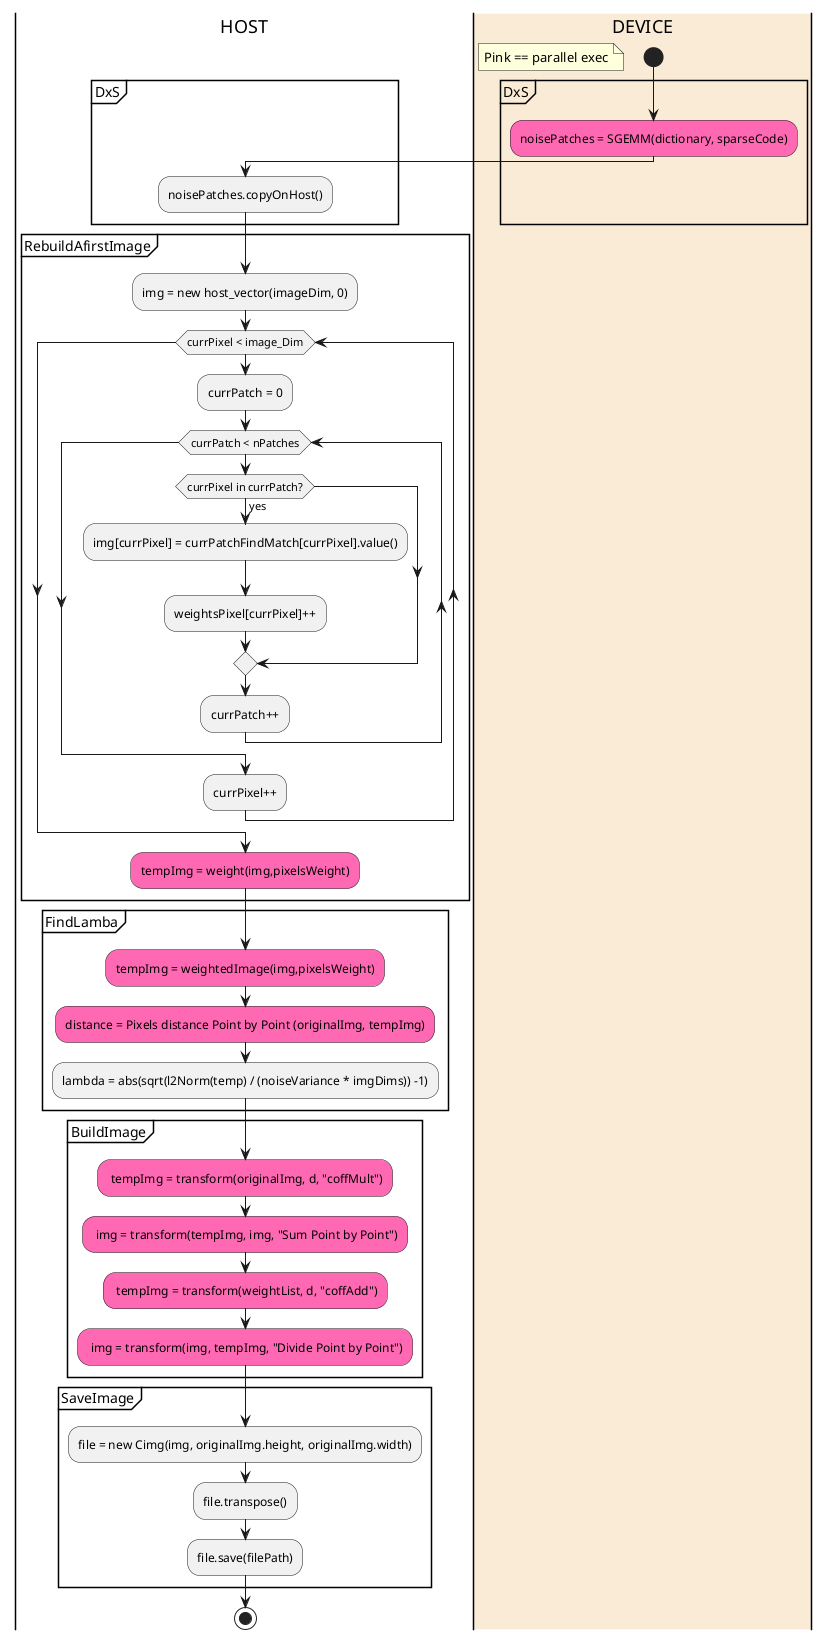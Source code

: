 @startuml BuildImageDenoisedDiagram
|HOST|
|#AntiqueWhite|DEVICE|
start
floating note: Pink == parallel exec
partition DxS {
    #HotPink:noisePatches = SGEMM(dictionary, sparseCode);
    |HOST|
    :noisePatches.copyOnHost();
}

partition RebuildAfirstImage {
    :img = new host_vector(imageDim, 0);
    while (currPixel < image_Dim)
        :currPatch = 0;
        while(currPatch < nPatches)
            if(currPixel in currPatch?) then (yes)
                :img[currPixel] = currPatchFindMatch[currPixel].value();
                :weightsPixel[currPixel]++;
            endif
            :currPatch++;
        endwhile
        :currPixel++;
    endwhile
     
    #HotPink:tempImg = weight(img,pixelsWeight);
}

partition FindLamba {
    #HotPink:tempImg = weightedImage(img,pixelsWeight);
    #HotPink:distance = Pixels distance Point by Point (originalImg, tempImg);
    :lambda = abs(sqrt(l2Norm(temp) / (noiseVariance * imgDims)) -1);
}

partition BuildImage {
    #HotPink: tempImg = transform(originalImg, d, "coffMult");
    #HotPink: img = transform(tempImg, img, "Sum Point by Point");
    #HotPink: tempImg = transform(weightList, d, "coffAdd");
    #HotPink: img = transform(img, tempImg, "Divide Point by Point");
}

partition SaveImage {
    :file = new Cimg(img, originalImg.height, originalImg.width);
    :file.transpose();
    :file.save(filePath);
}

stop


@enduml